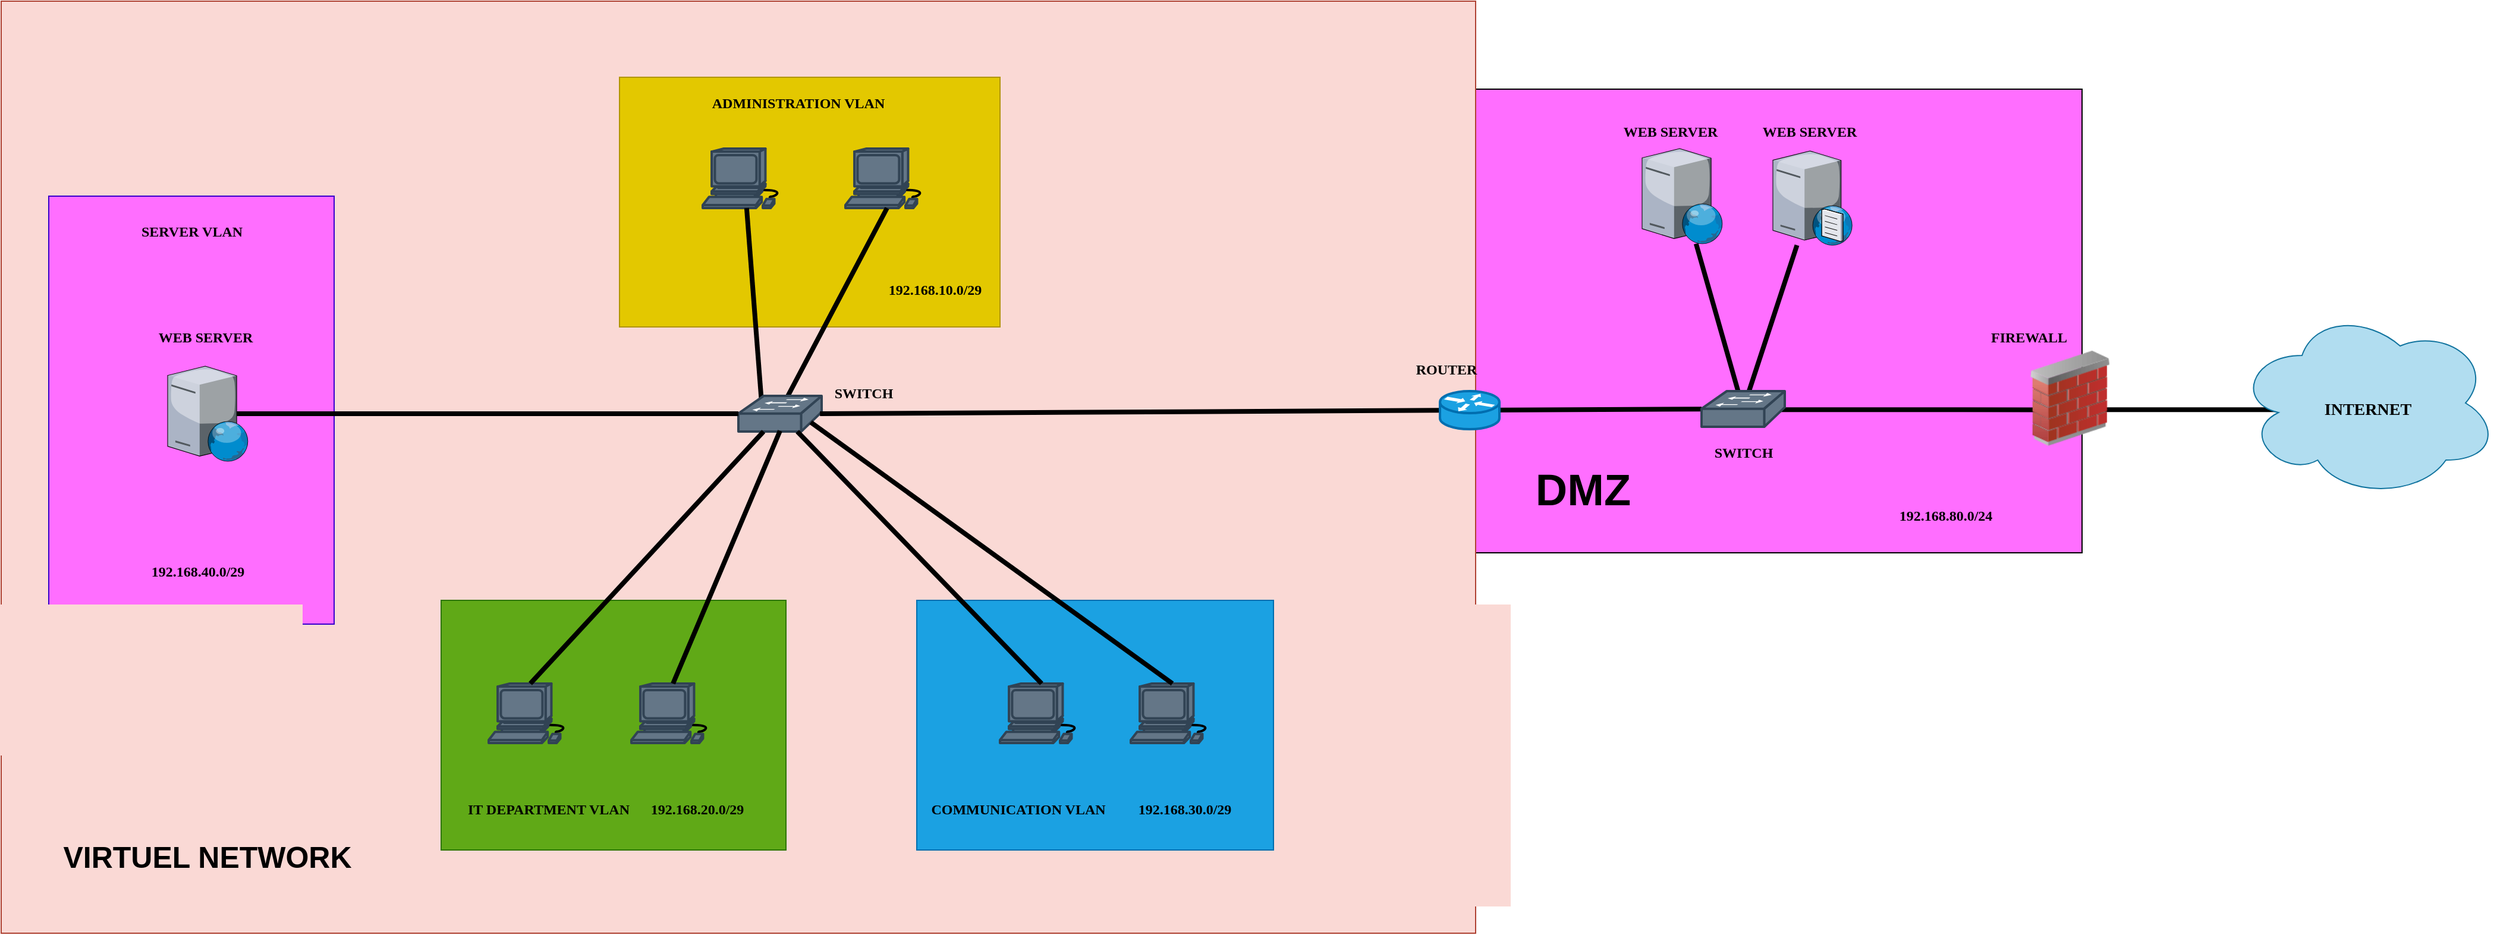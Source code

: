 <mxfile>
    <diagram id="YPaPiPW-OcqWwfcD-jOC" name="Page-1">
        <mxGraphModel dx="990" dy="567" grid="1" gridSize="10" guides="1" tooltips="1" connect="1" arrows="1" fold="1" page="1" pageScale="1" pageWidth="3000" pageHeight="2069" math="0" shadow="0">
            <root>
                <mxCell id="0"/>
                <mxCell id="1" parent="0"/>
                <mxCell id="54" value="" style="rounded=0;whiteSpace=wrap;html=1;labelBackgroundColor=none;strokeColor=#000000;fillColor=#FF6EFF;" parent="1" vertex="1">
                    <mxGeometry x="1610" y="124" width="510" height="390" as="geometry"/>
                </mxCell>
                <mxCell id="35" value="" style="rounded=0;whiteSpace=wrap;html=1;strokeColor=#ae4132;fillColor=#fad9d5;labelBackgroundColor=none;" parent="1" vertex="1">
                    <mxGeometry x="370" y="50" width="1240" height="784" as="geometry"/>
                </mxCell>
                <mxCell id="9" value="" style="rounded=0;whiteSpace=wrap;html=1;strokeColor=#B09500;fillColor=#e3c800;labelBackgroundColor=none;fontColor=#000000;" parent="1" vertex="1">
                    <mxGeometry x="890" y="114" width="320" height="210" as="geometry"/>
                </mxCell>
                <mxCell id="4" value="" style="shape=mxgraph.cisco.computers_and_peripherals.workstation;sketch=0;html=1;pointerEvents=1;dashed=0;fillColor=#647687;strokeColor=#314354;strokeWidth=2;verticalLabelPosition=bottom;verticalAlign=top;align=center;outlineConnect=0;fontColor=#ffffff;" parent="1" vertex="1">
                    <mxGeometry x="960" y="174" width="70" height="50" as="geometry"/>
                </mxCell>
                <mxCell id="5" value="" style="shape=mxgraph.cisco.computers_and_peripherals.workstation;sketch=0;html=1;pointerEvents=1;dashed=0;fillColor=#647687;strokeColor=#314354;strokeWidth=2;verticalLabelPosition=bottom;verticalAlign=top;align=center;outlineConnect=0;fontColor=#ffffff;" parent="1" vertex="1">
                    <mxGeometry x="1080" y="174" width="70" height="50" as="geometry"/>
                </mxCell>
                <mxCell id="13" value="" style="endArrow=none;html=1;strokeColor=#000000;endSize=6;strokeWidth=4;" parent="1" target="4" edge="1">
                    <mxGeometry width="50" height="50" relative="1" as="geometry">
                        <mxPoint x="1010" y="394" as="sourcePoint"/>
                        <mxPoint x="1060" y="344" as="targetPoint"/>
                    </mxGeometry>
                </mxCell>
                <mxCell id="14" value="" style="endArrow=none;html=1;strokeColor=#000000;endSize=6;strokeWidth=4;entryX=0.5;entryY=1;entryDx=0;entryDy=0;entryPerimeter=0;" parent="1" target="5" edge="1">
                    <mxGeometry width="50" height="50" relative="1" as="geometry">
                        <mxPoint x="1020" y="404" as="sourcePoint"/>
                        <mxPoint x="980.769" y="234" as="targetPoint"/>
                    </mxGeometry>
                </mxCell>
                <mxCell id="2" value="" style="shape=mxgraph.cisco.switches.workgroup_switch;sketch=0;html=1;pointerEvents=1;dashed=0;fillColor=#647687;strokeColor=#314354;strokeWidth=2;verticalLabelPosition=bottom;verticalAlign=top;align=center;outlineConnect=0;fontColor=#ffffff;" parent="1" vertex="1">
                    <mxGeometry x="990" y="382" width="70" height="30" as="geometry"/>
                </mxCell>
                <mxCell id="15" value="" style="rounded=0;whiteSpace=wrap;html=1;strokeColor=#006EAF;fillColor=#1ba1e2;labelBackgroundColor=none;fontColor=#ffffff;" parent="1" vertex="1">
                    <mxGeometry x="1140" y="554" width="300" height="210" as="geometry"/>
                </mxCell>
                <mxCell id="16" value="" style="shape=mxgraph.cisco.computers_and_peripherals.workstation;sketch=0;html=1;pointerEvents=1;dashed=0;fillColor=#647687;strokeColor=#314354;strokeWidth=2;verticalLabelPosition=bottom;verticalAlign=top;align=center;outlineConnect=0;fontColor=#ffffff;" parent="1" vertex="1">
                    <mxGeometry x="1210" y="624" width="70" height="50" as="geometry"/>
                </mxCell>
                <mxCell id="17" value="" style="shape=mxgraph.cisco.computers_and_peripherals.workstation;sketch=0;html=1;pointerEvents=1;dashed=0;fillColor=#647687;strokeColor=#314354;strokeWidth=2;verticalLabelPosition=bottom;verticalAlign=top;align=center;outlineConnect=0;fontColor=#ffffff;" parent="1" vertex="1">
                    <mxGeometry x="1320" y="624" width="70" height="50" as="geometry"/>
                </mxCell>
                <mxCell id="19" value="" style="rounded=0;whiteSpace=wrap;html=1;strokeColor=#2D7600;fillColor=#60a917;labelBackgroundColor=none;fontColor=#ffffff;" parent="1" vertex="1">
                    <mxGeometry x="740" y="554" width="290" height="210" as="geometry"/>
                </mxCell>
                <mxCell id="20" value="" style="shape=mxgraph.cisco.computers_and_peripherals.workstation;sketch=0;html=1;pointerEvents=1;dashed=0;fillColor=#647687;strokeColor=#314354;strokeWidth=2;verticalLabelPosition=bottom;verticalAlign=top;align=center;outlineConnect=0;fontColor=#ffffff;" parent="1" vertex="1">
                    <mxGeometry x="780" y="624" width="70" height="50" as="geometry"/>
                </mxCell>
                <mxCell id="21" value="" style="shape=mxgraph.cisco.computers_and_peripherals.workstation;sketch=0;html=1;pointerEvents=1;dashed=0;fillColor=#647687;strokeColor=#314354;strokeWidth=2;verticalLabelPosition=bottom;verticalAlign=top;align=center;outlineConnect=0;fontColor=#ffffff;" parent="1" vertex="1">
                    <mxGeometry x="900" y="624" width="70" height="50" as="geometry"/>
                </mxCell>
                <mxCell id="22" value="" style="endArrow=none;html=1;strokeColor=#000000;endSize=6;strokeWidth=4;exitX=0.5;exitY=0;exitDx=0;exitDy=0;exitPerimeter=0;" parent="1" source="20" target="2" edge="1">
                    <mxGeometry width="50" height="50" relative="1" as="geometry">
                        <mxPoint x="830" y="604" as="sourcePoint"/>
                        <mxPoint x="905" y="454" as="targetPoint"/>
                    </mxGeometry>
                </mxCell>
                <mxCell id="26" value="" style="endArrow=none;html=1;strokeColor=#000000;endSize=6;strokeWidth=4;entryX=0.5;entryY=0.98;entryDx=0;entryDy=0;entryPerimeter=0;exitX=0.5;exitY=0;exitDx=0;exitDy=0;exitPerimeter=0;" parent="1" source="21" target="2" edge="1">
                    <mxGeometry width="50" height="50" relative="1" as="geometry">
                        <mxPoint x="965" y="624" as="sourcePoint"/>
                        <mxPoint x="1140" y="421.4" as="targetPoint"/>
                    </mxGeometry>
                </mxCell>
                <mxCell id="28" value="" style="endArrow=none;html=1;strokeColor=#000000;endSize=6;strokeWidth=4;exitX=0.5;exitY=0;exitDx=0;exitDy=0;exitPerimeter=0;" parent="1" source="16" target="2" edge="1">
                    <mxGeometry width="50" height="50" relative="1" as="geometry">
                        <mxPoint x="1250" y="625.6" as="sourcePoint"/>
                        <mxPoint x="1310" y="413.0" as="targetPoint"/>
                    </mxGeometry>
                </mxCell>
                <mxCell id="29" value="" style="endArrow=none;html=1;strokeColor=#000000;endSize=6;strokeWidth=4;exitX=0.5;exitY=0;exitDx=0;exitDy=0;exitPerimeter=0;entryX=0.87;entryY=0.74;entryDx=0;entryDy=0;entryPerimeter=0;" parent="1" source="17" target="2" edge="1">
                    <mxGeometry width="50" height="50" relative="1" as="geometry">
                        <mxPoint x="1270.24" y="594.6" as="sourcePoint"/>
                        <mxPoint x="1060.004" y="381" as="targetPoint"/>
                    </mxGeometry>
                </mxCell>
                <mxCell id="30" value="" style="rounded=0;whiteSpace=wrap;html=1;strokeColor=#3700CC;fillColor=#FF6EFF;labelBackgroundColor=none;fontColor=#ffffff;" parent="1" vertex="1">
                    <mxGeometry x="410" y="214" width="240" height="360" as="geometry"/>
                </mxCell>
                <mxCell id="32" value="" style="endArrow=none;html=1;strokeColor=#000000;endSize=6;strokeWidth=4;entryX=0;entryY=0.5;entryDx=0;entryDy=0;entryPerimeter=0;" parent="1" target="2" edge="1">
                    <mxGeometry width="50" height="50" relative="1" as="geometry">
                        <mxPoint x="550" y="397" as="sourcePoint"/>
                        <mxPoint x="715" y="164.0" as="targetPoint"/>
                    </mxGeometry>
                </mxCell>
                <mxCell id="31" value="" style="verticalLabelPosition=bottom;sketch=0;aspect=fixed;html=1;verticalAlign=top;strokeColor=none;align=center;outlineConnect=0;shape=mxgraph.citrix.web_server;labelBackgroundColor=none;fillColor=#FF6EFF;" parent="1" vertex="1">
                    <mxGeometry x="510" y="357" width="68" height="80" as="geometry"/>
                </mxCell>
                <mxCell id="34" value="" style="endArrow=none;html=1;endSize=6;strokeColor=#000000;strokeWidth=4;exitX=0.98;exitY=0.5;exitDx=0;exitDy=0;exitPerimeter=0;" parent="1" source="2" target="3" edge="1">
                    <mxGeometry width="50" height="50" relative="1" as="geometry">
                        <mxPoint x="990" y="364" as="sourcePoint"/>
                        <mxPoint x="1040" y="314" as="targetPoint"/>
                        <Array as="points"/>
                    </mxGeometry>
                </mxCell>
                <mxCell id="39" value="" style="verticalLabelPosition=bottom;sketch=0;aspect=fixed;html=1;verticalAlign=top;strokeColor=none;align=center;outlineConnect=0;shape=mxgraph.citrix.web_server;labelBackgroundColor=none;fillColor=#FF6EFF;" parent="1" vertex="1">
                    <mxGeometry x="1750" y="174" width="68" height="80" as="geometry"/>
                </mxCell>
                <mxCell id="40" value="" style="verticalLabelPosition=bottom;sketch=0;aspect=fixed;html=1;verticalAlign=top;strokeColor=none;align=center;outlineConnect=0;shape=mxgraph.citrix.dns_server;labelBackgroundColor=none;fillColor=#FF6EFF;" parent="1" vertex="1">
                    <mxGeometry x="1860" y="174" width="67.2" height="81.25" as="geometry"/>
                </mxCell>
                <mxCell id="44" value="" style="endArrow=none;html=1;strokeColor=#000000;endSize=6;strokeWidth=4;" parent="1" source="36" target="39" edge="1">
                    <mxGeometry width="50" height="50" relative="1" as="geometry">
                        <mxPoint x="1810" y="359" as="sourcePoint"/>
                        <mxPoint x="1915" y="219" as="targetPoint"/>
                    </mxGeometry>
                </mxCell>
                <mxCell id="45" value="" style="endArrow=none;html=1;strokeColor=#000000;endSize=6;strokeWidth=4;" parent="1" source="36" target="40" edge="1">
                    <mxGeometry width="50" height="50" relative="1" as="geometry">
                        <mxPoint x="1850" y="369" as="sourcePoint"/>
                        <mxPoint x="1805.724" y="264" as="targetPoint"/>
                        <Array as="points"/>
                    </mxGeometry>
                </mxCell>
                <mxCell id="46" value="" style="endArrow=none;html=1;strokeColor=#000000;endSize=6;strokeWidth=4;" parent="1" target="36" edge="1">
                    <mxGeometry width="50" height="50" relative="1" as="geometry">
                        <mxPoint x="1610" y="394" as="sourcePoint"/>
                        <mxPoint x="1680" y="214" as="targetPoint"/>
                    </mxGeometry>
                </mxCell>
                <mxCell id="3" value="" style="shape=mxgraph.cisco.routers.router;html=1;pointerEvents=1;dashed=0;fillColor=#1ba1e2;strokeColor=#006EAF;strokeWidth=2;verticalLabelPosition=bottom;verticalAlign=top;align=center;outlineConnect=0;fontColor=#ffffff;" parent="1" vertex="1">
                    <mxGeometry x="1580" y="378" width="50" height="32" as="geometry"/>
                </mxCell>
                <mxCell id="47" value="" style="endArrow=none;html=1;strokeColor=#000000;endSize=6;strokeWidth=4;entryX=0;entryY=0.5;entryDx=0;entryDy=0;entryPerimeter=0;" parent="1" edge="1">
                    <mxGeometry width="50" height="50" relative="1" as="geometry">
                        <mxPoint x="1860" y="393.63" as="sourcePoint"/>
                        <mxPoint x="2090" y="393.69" as="targetPoint"/>
                    </mxGeometry>
                </mxCell>
                <mxCell id="36" value="" style="shape=mxgraph.cisco.switches.workgroup_switch;sketch=0;html=1;pointerEvents=1;dashed=0;fillColor=#647687;strokeColor=#314354;strokeWidth=2;verticalLabelPosition=bottom;verticalAlign=top;align=center;outlineConnect=0;fontColor=#ffffff;" parent="1" vertex="1">
                    <mxGeometry x="1800" y="378" width="70" height="30" as="geometry"/>
                </mxCell>
                <mxCell id="51" value="" style="endArrow=none;html=1;strokeColor=#000000;endSize=6;strokeWidth=4;entryX=0;entryY=0.5;entryDx=0;entryDy=0;entryPerimeter=0;" parent="1" edge="1">
                    <mxGeometry width="50" height="50" relative="1" as="geometry">
                        <mxPoint x="2130" y="393.63" as="sourcePoint"/>
                        <mxPoint x="2360" y="393.69" as="targetPoint"/>
                    </mxGeometry>
                </mxCell>
                <mxCell id="49" value="" style="ellipse;shape=cloud;whiteSpace=wrap;html=1;labelBackgroundColor=none;strokeColor=#10739e;fillColor=#b1ddf0;" parent="1" vertex="1">
                    <mxGeometry x="2250" y="308" width="220" height="160" as="geometry"/>
                </mxCell>
                <mxCell id="52" value="" style="image;html=1;image=img/lib/clip_art/networking/Firewall_02_128x128.png;labelBackgroundColor=none;strokeColor=#000000;fillColor=#FF6EFF;" parent="1" vertex="1">
                    <mxGeometry x="2070" y="344" width="80" height="80" as="geometry"/>
                </mxCell>
                <mxCell id="55" value="&lt;h3 style=&quot;font-size: 37px;&quot;&gt;&lt;font color=&quot;#000000&quot; data-font-src=&quot;https://fonts.googleapis.com/css?family=Oswald&quot; style=&quot;font-size: 37px;&quot;&gt;DMZ&lt;/font&gt;&lt;/h3&gt;" style="text;html=1;resizable=0;autosize=1;align=center;verticalAlign=middle;points=[];fillColor=none;strokeColor=none;rounded=0;labelBackgroundColor=none;fontSize=37;fontFamily=Helvetica;" parent="1" vertex="1">
                    <mxGeometry x="1650" y="402" width="100" height="120" as="geometry"/>
                </mxCell>
                <mxCell id="57" value="&lt;h3&gt;&lt;font color=&quot;#000000&quot; face=&quot;Oswald&quot; data-font-src=&quot;https://fonts.googleapis.com/css?family=Oswald&quot;&gt;INTERNET&lt;/font&gt;&lt;/h3&gt;" style="text;html=1;resizable=0;autosize=1;align=center;verticalAlign=middle;points=[];fillColor=none;strokeColor=none;rounded=0;labelBackgroundColor=none;" parent="1" vertex="1">
                    <mxGeometry x="2330" y="368" width="60" height="50" as="geometry"/>
                </mxCell>
                <mxCell id="59" value="&lt;h3&gt;&lt;font color=&quot;#000000&quot; face=&quot;Oswald&quot;&gt;&lt;span style=&quot;font-size: 12px&quot;&gt;WEB SERVER&amp;nbsp;&lt;/span&gt;&lt;/font&gt;&lt;/h3&gt;" style="text;html=1;resizable=0;autosize=1;align=center;verticalAlign=middle;points=[];fillColor=none;strokeColor=none;rounded=0;labelBackgroundColor=none;fontSize=37;" parent="1" vertex="1">
                    <mxGeometry x="1740" y="74" width="70" height="150" as="geometry"/>
                </mxCell>
                <mxCell id="61" value="&lt;h3&gt;&lt;font color=&quot;#000000&quot; face=&quot;Oswald&quot;&gt;&lt;span style=&quot;font-size: 12px&quot;&gt;WEB SERVER&amp;nbsp;&lt;/span&gt;&lt;/font&gt;&lt;/h3&gt;" style="text;html=1;resizable=0;autosize=1;align=center;verticalAlign=middle;points=[];fillColor=none;strokeColor=none;rounded=0;labelBackgroundColor=none;fontSize=37;" parent="1" vertex="1">
                    <mxGeometry x="1857.2" y="74" width="70" height="150" as="geometry"/>
                </mxCell>
                <mxCell id="62" value="&lt;h3&gt;&lt;font color=&quot;#000000&quot; face=&quot;Oswald&quot;&gt;&lt;span style=&quot;font-size: 12px&quot;&gt;SWITCH&lt;/span&gt;&lt;/font&gt;&lt;/h3&gt;" style="text;html=1;resizable=0;autosize=1;align=center;verticalAlign=middle;points=[];fillColor=none;strokeColor=none;rounded=0;labelBackgroundColor=none;fontSize=37;" parent="1" vertex="1">
                    <mxGeometry x="1810" y="344" width="50" height="150" as="geometry"/>
                </mxCell>
                <mxCell id="63" value="&lt;h3&gt;&lt;font color=&quot;#000000&quot; face=&quot;Oswald&quot;&gt;&lt;span style=&quot;font-size: 12px&quot;&gt;FIREWALL&lt;/span&gt;&lt;/font&gt;&lt;/h3&gt;" style="text;html=1;resizable=0;autosize=1;align=center;verticalAlign=middle;points=[];fillColor=none;strokeColor=none;rounded=0;labelBackgroundColor=none;fontSize=37;" parent="1" vertex="1">
                    <mxGeometry x="2045" y="247" width="60" height="150" as="geometry"/>
                </mxCell>
                <mxCell id="64" value="&lt;h3 style=&quot;font-size: 25px;&quot;&gt;&lt;font color=&quot;#000000&quot; data-font-src=&quot;https://fonts.googleapis.com/css?family=Oswald&quot; style=&quot;font-size: 25px;&quot;&gt;VIRTUEL NETWORK&lt;/font&gt;&lt;/h3&gt;" style="text;html=1;resizable=0;autosize=1;align=center;verticalAlign=middle;points=[];fillColor=none;strokeColor=none;rounded=0;labelBackgroundColor=none;fontSize=25;fontFamily=Helvetica;" parent="1" vertex="1">
                    <mxGeometry x="413" y="724" width="260" height="90" as="geometry"/>
                </mxCell>
                <mxCell id="66" value="&lt;h3&gt;&lt;font color=&quot;#000000&quot; face=&quot;Oswald&quot;&gt;&lt;span style=&quot;font-size: 12px&quot;&gt;ROUTER&lt;/span&gt;&lt;/font&gt;&lt;/h3&gt;" style="text;html=1;resizable=0;autosize=1;align=center;verticalAlign=middle;points=[];fillColor=none;strokeColor=none;rounded=0;labelBackgroundColor=none;fontSize=37;" parent="1" vertex="1">
                    <mxGeometry x="1560" y="274" width="50" height="150" as="geometry"/>
                </mxCell>
                <mxCell id="67" value="&lt;h3&gt;&lt;font color=&quot;#000000&quot; face=&quot;Oswald&quot;&gt;&lt;span style=&quot;font-size: 12px&quot;&gt;WEB SERVER&amp;nbsp;&lt;/span&gt;&lt;/font&gt;&lt;/h3&gt;" style="text;html=1;resizable=0;autosize=1;align=center;verticalAlign=middle;points=[];fillColor=none;strokeColor=none;rounded=0;labelBackgroundColor=none;fontSize=37;" parent="1" vertex="1">
                    <mxGeometry x="508" y="247" width="70" height="150" as="geometry"/>
                </mxCell>
                <mxCell id="68" value="&lt;h3&gt;&lt;font color=&quot;#000000&quot; face=&quot;Oswald&quot;&gt;&lt;span style=&quot;font-size: 12px&quot;&gt;ADMINISTRATION VLAN&lt;/span&gt;&lt;/font&gt;&lt;/h3&gt;" style="text;html=1;resizable=0;autosize=1;align=center;verticalAlign=middle;points=[];fillColor=none;strokeColor=none;rounded=0;labelBackgroundColor=none;fontSize=37;" parent="1" vertex="1">
                    <mxGeometry x="980" y="50" width="120" height="150" as="geometry"/>
                </mxCell>
                <mxCell id="69" value="&lt;h3&gt;&lt;font color=&quot;#000000&quot; face=&quot;Oswald&quot;&gt;&lt;span style=&quot;font-size: 12px&quot;&gt;IT DEPARTMENT VLAN&lt;/span&gt;&lt;/font&gt;&lt;/h3&gt;" style="text;html=1;resizable=0;autosize=1;align=center;verticalAlign=middle;points=[];fillColor=none;strokeColor=none;rounded=0;labelBackgroundColor=none;fontSize=37;" parent="1" vertex="1">
                    <mxGeometry x="775" y="644" width="110" height="150" as="geometry"/>
                </mxCell>
                <mxCell id="70" value="&lt;h3&gt;&lt;font color=&quot;#000000&quot; face=&quot;Oswald&quot;&gt;&lt;span style=&quot;font-size: 12px&quot;&gt;COMMUNICATION VLAN&lt;/span&gt;&lt;/font&gt;&lt;/h3&gt;" style="text;html=1;resizable=0;autosize=1;align=center;verticalAlign=middle;points=[];fillColor=none;strokeColor=none;rounded=0;labelBackgroundColor=none;fontSize=37;" parent="1" vertex="1">
                    <mxGeometry x="1165" y="644" width="120" height="150" as="geometry"/>
                </mxCell>
                <mxCell id="71" value="&lt;h3&gt;&lt;font color=&quot;#000000&quot; face=&quot;Oswald&quot;&gt;&lt;span style=&quot;font-size: 12px&quot;&gt;SWITCH&lt;/span&gt;&lt;/font&gt;&lt;/h3&gt;" style="text;html=1;resizable=0;autosize=1;align=center;verticalAlign=middle;points=[];fillColor=none;strokeColor=none;rounded=0;labelBackgroundColor=none;fontSize=37;" parent="1" vertex="1">
                    <mxGeometry x="1070" y="294" width="50" height="150" as="geometry"/>
                </mxCell>
                <mxCell id="72" value="&lt;h3&gt;&lt;font color=&quot;#000000&quot; face=&quot;Oswald&quot;&gt;&lt;span style=&quot;font-size: 12px&quot;&gt;192.168.20.0/29&lt;/span&gt;&lt;/font&gt;&lt;/h3&gt;" style="text;html=1;resizable=0;autosize=1;align=center;verticalAlign=middle;points=[];fillColor=none;strokeColor=none;rounded=0;labelBackgroundColor=none;fontSize=37;" parent="1" vertex="1">
                    <mxGeometry x="910" y="644" width="90" height="150" as="geometry"/>
                </mxCell>
                <mxCell id="73" value="&lt;h3&gt;&lt;font color=&quot;#000000&quot; face=&quot;Oswald&quot;&gt;&lt;span style=&quot;font-size: 12px&quot;&gt;192.168.30.0/29&lt;/span&gt;&lt;/font&gt;&lt;/h3&gt;" style="text;html=1;resizable=0;autosize=1;align=center;verticalAlign=middle;points=[];fillColor=none;strokeColor=none;rounded=0;labelBackgroundColor=none;fontSize=37;" parent="1" vertex="1">
                    <mxGeometry x="1320" y="644" width="90" height="150" as="geometry"/>
                </mxCell>
                <mxCell id="74" value="&lt;h3&gt;&lt;font color=&quot;#000000&quot; face=&quot;Oswald&quot;&gt;&lt;span style=&quot;font-size: 12px&quot;&gt;192.168.10.0/29&lt;/span&gt;&lt;/font&gt;&lt;/h3&gt;" style="text;html=1;resizable=0;autosize=1;align=center;verticalAlign=middle;points=[];fillColor=none;strokeColor=none;rounded=0;labelBackgroundColor=none;fontSize=37;" parent="1" vertex="1">
                    <mxGeometry x="1110" y="207" width="90" height="150" as="geometry"/>
                </mxCell>
                <mxCell id="75" value="&lt;h3&gt;&lt;font color=&quot;#000000&quot; face=&quot;Oswald&quot;&gt;&lt;span style=&quot;font-size: 12px&quot;&gt;SERVER VLAN&lt;/span&gt;&lt;/font&gt;&lt;/h3&gt;" style="text;html=1;resizable=0;autosize=1;align=center;verticalAlign=middle;points=[];fillColor=none;strokeColor=none;rounded=0;labelBackgroundColor=none;fontSize=37;" parent="1" vertex="1">
                    <mxGeometry x="490" y="158" width="80" height="150" as="geometry"/>
                </mxCell>
                <mxCell id="76" value="&lt;h3&gt;&lt;font color=&quot;#000000&quot; face=&quot;Oswald&quot;&gt;&lt;span style=&quot;font-size: 12px&quot;&gt;192.168.40.0/29&lt;/span&gt;&lt;/font&gt;&lt;/h3&gt;" style="text;html=1;resizable=0;autosize=1;align=center;verticalAlign=middle;points=[];fillColor=none;strokeColor=none;rounded=0;labelBackgroundColor=none;fontSize=37;" parent="1" vertex="1">
                    <mxGeometry x="490" y="444" width="90" height="150" as="geometry"/>
                </mxCell>
                <mxCell id="77" value="&lt;h3&gt;&lt;font color=&quot;#000000&quot; face=&quot;Oswald&quot;&gt;&lt;span style=&quot;font-size: 12px&quot;&gt;192.168.80.0/24&lt;/span&gt;&lt;/font&gt;&lt;/h3&gt;" style="text;html=1;resizable=0;autosize=1;align=center;verticalAlign=middle;points=[];fillColor=none;strokeColor=none;rounded=0;labelBackgroundColor=none;fontSize=37;" parent="1" vertex="1">
                    <mxGeometry x="1960" y="397" width="90" height="150" as="geometry"/>
                </mxCell>
            </root>
        </mxGraphModel>
    </diagram>
</mxfile>